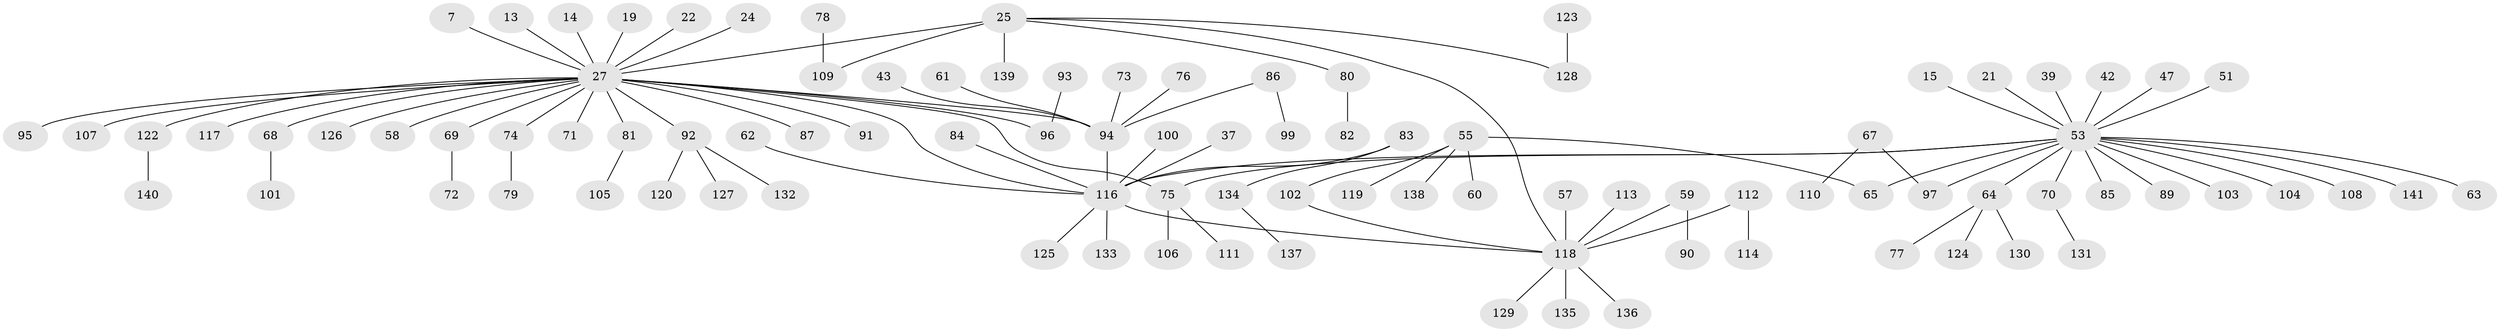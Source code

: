 // original degree distribution, {7: 0.0070921985815602835, 6: 0.028368794326241134, 14: 0.0070921985815602835, 25: 0.0070921985815602835, 2: 0.18439716312056736, 5: 0.028368794326241134, 1: 0.6170212765957447, 3: 0.07092198581560284, 11: 0.0070921985815602835, 4: 0.0425531914893617}
// Generated by graph-tools (version 1.1) at 2025/50/03/04/25 21:50:49]
// undirected, 98 vertices, 101 edges
graph export_dot {
graph [start="1"]
  node [color=gray90,style=filled];
  7;
  13;
  14;
  15;
  19;
  21;
  22;
  24;
  25 [super="+10"];
  27 [super="+4"];
  37;
  39;
  42;
  43;
  47;
  51;
  53 [super="+5+9+31+16"];
  55;
  57;
  58;
  59;
  60;
  61;
  62;
  63;
  64;
  65;
  67;
  68;
  69;
  70;
  71;
  72;
  73;
  74 [super="+34"];
  75;
  76;
  77;
  78;
  79;
  80 [super="+30+54"];
  81;
  82;
  83 [super="+45"];
  84;
  85;
  86;
  87;
  89;
  90;
  91;
  92;
  93;
  94 [super="+50+41"];
  95;
  96 [super="+48"];
  97 [super="+49+52"];
  99;
  100;
  101;
  102 [super="+36"];
  103 [super="+35"];
  104;
  105;
  106;
  107;
  108;
  109 [super="+11"];
  110;
  111;
  112;
  113;
  114;
  116 [super="+98"];
  117;
  118 [super="+32+28+40+46+29+56+88"];
  119;
  120;
  122 [super="+115"];
  123;
  124;
  125;
  126;
  127;
  128 [super="+121"];
  129 [super="+33"];
  130;
  131;
  132;
  133;
  134;
  135;
  136;
  137;
  138;
  139;
  140;
  141;
  7 -- 27;
  13 -- 27;
  14 -- 27;
  15 -- 53;
  19 -- 27;
  21 -- 53;
  22 -- 27;
  24 -- 27;
  25 -- 27 [weight=2];
  25 -- 139;
  25 -- 80;
  25 -- 109;
  25 -- 118;
  25 -- 128;
  27 -- 75;
  27 -- 68;
  27 -- 69;
  27 -- 71;
  27 -- 81;
  27 -- 87;
  27 -- 91;
  27 -- 92;
  27 -- 94;
  27 -- 95;
  27 -- 107;
  27 -- 117;
  27 -- 58;
  27 -- 126;
  27 -- 116;
  27 -- 122;
  27 -- 96;
  27 -- 74;
  37 -- 116;
  39 -- 53;
  42 -- 53;
  43 -- 94;
  47 -- 53;
  51 -- 53;
  53 -- 85;
  53 -- 141;
  53 -- 64;
  53 -- 65;
  53 -- 108;
  53 -- 63;
  53 -- 116 [weight=2];
  53 -- 70;
  53 -- 104;
  53 -- 75;
  53 -- 89;
  53 -- 103;
  53 -- 97;
  55 -- 60;
  55 -- 65;
  55 -- 119;
  55 -- 138;
  55 -- 102;
  57 -- 118;
  59 -- 90;
  59 -- 118;
  61 -- 94;
  62 -- 116;
  64 -- 77;
  64 -- 124;
  64 -- 130;
  67 -- 110;
  67 -- 97;
  68 -- 101;
  69 -- 72;
  70 -- 131;
  73 -- 94;
  74 -- 79;
  75 -- 106;
  75 -- 111;
  76 -- 94;
  78 -- 109;
  80 -- 82;
  81 -- 105;
  83 -- 134;
  83 -- 116;
  84 -- 116;
  86 -- 99;
  86 -- 94;
  92 -- 120;
  92 -- 127;
  92 -- 132;
  93 -- 96;
  94 -- 116 [weight=2];
  100 -- 116;
  102 -- 118;
  112 -- 114;
  112 -- 118;
  113 -- 118;
  116 -- 133;
  116 -- 125;
  116 -- 118;
  118 -- 135;
  118 -- 136;
  118 -- 129;
  122 -- 140;
  123 -- 128;
  134 -- 137;
}
